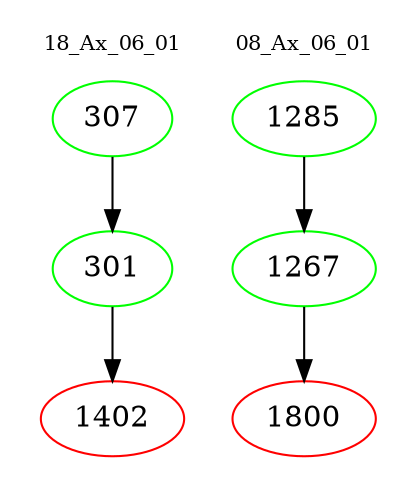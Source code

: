 digraph{
subgraph cluster_0 {
color = white
label = "18_Ax_06_01";
fontsize=10;
T0_307 [label="307", color="green"]
T0_307 -> T0_301 [color="black"]
T0_301 [label="301", color="green"]
T0_301 -> T0_1402 [color="black"]
T0_1402 [label="1402", color="red"]
}
subgraph cluster_1 {
color = white
label = "08_Ax_06_01";
fontsize=10;
T1_1285 [label="1285", color="green"]
T1_1285 -> T1_1267 [color="black"]
T1_1267 [label="1267", color="green"]
T1_1267 -> T1_1800 [color="black"]
T1_1800 [label="1800", color="red"]
}
}
